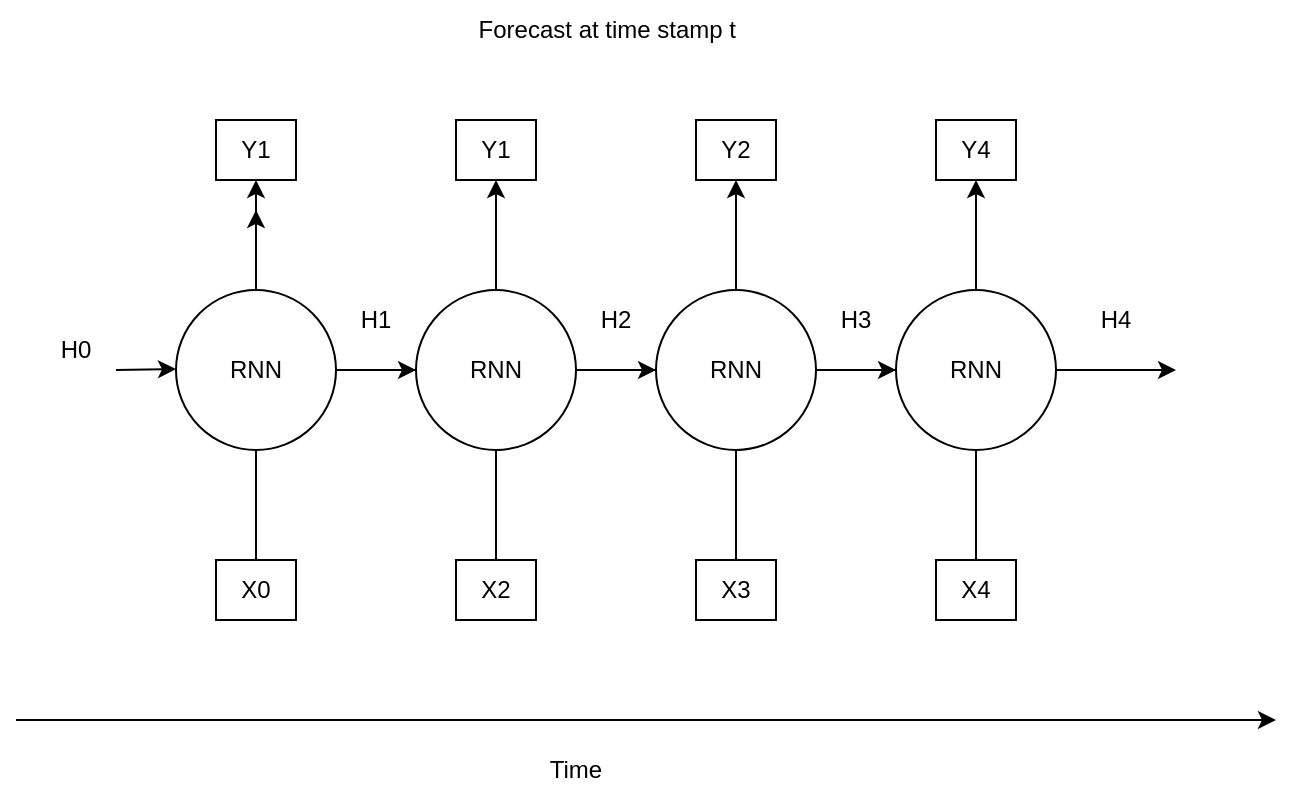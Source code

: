 <mxfile version="24.0.7" type="github">
  <diagram name="Page-1" id="CbihS8RWMfCkyPCEIJT7">
    <mxGraphModel dx="1434" dy="822" grid="1" gridSize="10" guides="1" tooltips="1" connect="1" arrows="1" fold="1" page="1" pageScale="1" pageWidth="827" pageHeight="1169" math="0" shadow="0">
      <root>
        <mxCell id="0" />
        <mxCell id="1" parent="0" />
        <mxCell id="soZgtZPzy2yuuwHxE616-3" value="" style="edgeStyle=orthogonalEdgeStyle;rounded=0;orthogonalLoop=1;jettySize=auto;html=1;" edge="1" parent="1" source="soZgtZPzy2yuuwHxE616-1" target="soZgtZPzy2yuuwHxE616-2">
          <mxGeometry relative="1" as="geometry" />
        </mxCell>
        <mxCell id="soZgtZPzy2yuuwHxE616-9" value="" style="edgeStyle=orthogonalEdgeStyle;rounded=0;orthogonalLoop=1;jettySize=auto;html=1;" edge="1" parent="1" source="soZgtZPzy2yuuwHxE616-1">
          <mxGeometry relative="1" as="geometry">
            <mxPoint x="240" y="225" as="targetPoint" />
          </mxGeometry>
        </mxCell>
        <mxCell id="soZgtZPzy2yuuwHxE616-11" value="" style="edgeStyle=orthogonalEdgeStyle;rounded=0;orthogonalLoop=1;jettySize=auto;html=1;" edge="1" parent="1" source="soZgtZPzy2yuuwHxE616-1" target="soZgtZPzy2yuuwHxE616-10">
          <mxGeometry relative="1" as="geometry" />
        </mxCell>
        <mxCell id="soZgtZPzy2yuuwHxE616-1" value="" style="rounded=0;whiteSpace=wrap;html=1;" vertex="1" parent="1">
          <mxGeometry x="220" y="290" width="40" height="30" as="geometry" />
        </mxCell>
        <mxCell id="soZgtZPzy2yuuwHxE616-5" value="" style="edgeStyle=orthogonalEdgeStyle;rounded=0;orthogonalLoop=1;jettySize=auto;html=1;" edge="1" parent="1" source="soZgtZPzy2yuuwHxE616-2" target="soZgtZPzy2yuuwHxE616-4">
          <mxGeometry relative="1" as="geometry" />
        </mxCell>
        <mxCell id="soZgtZPzy2yuuwHxE616-13" value="" style="edgeStyle=orthogonalEdgeStyle;rounded=0;orthogonalLoop=1;jettySize=auto;html=1;" edge="1" parent="1" source="soZgtZPzy2yuuwHxE616-2" target="soZgtZPzy2yuuwHxE616-12">
          <mxGeometry relative="1" as="geometry" />
        </mxCell>
        <mxCell id="soZgtZPzy2yuuwHxE616-2" value="" style="rounded=0;whiteSpace=wrap;html=1;" vertex="1" parent="1">
          <mxGeometry x="340" y="290" width="40" height="30" as="geometry" />
        </mxCell>
        <mxCell id="soZgtZPzy2yuuwHxE616-7" value="" style="edgeStyle=orthogonalEdgeStyle;rounded=0;orthogonalLoop=1;jettySize=auto;html=1;" edge="1" parent="1" source="soZgtZPzy2yuuwHxE616-4" target="soZgtZPzy2yuuwHxE616-6">
          <mxGeometry relative="1" as="geometry" />
        </mxCell>
        <mxCell id="soZgtZPzy2yuuwHxE616-15" value="" style="edgeStyle=orthogonalEdgeStyle;rounded=0;orthogonalLoop=1;jettySize=auto;html=1;" edge="1" parent="1" source="soZgtZPzy2yuuwHxE616-4" target="soZgtZPzy2yuuwHxE616-14">
          <mxGeometry relative="1" as="geometry" />
        </mxCell>
        <mxCell id="soZgtZPzy2yuuwHxE616-4" value="" style="rounded=0;whiteSpace=wrap;html=1;" vertex="1" parent="1">
          <mxGeometry x="460" y="290" width="40" height="30" as="geometry" />
        </mxCell>
        <mxCell id="soZgtZPzy2yuuwHxE616-17" value="" style="edgeStyle=orthogonalEdgeStyle;rounded=0;orthogonalLoop=1;jettySize=auto;html=1;" edge="1" parent="1" source="soZgtZPzy2yuuwHxE616-6" target="soZgtZPzy2yuuwHxE616-16">
          <mxGeometry relative="1" as="geometry" />
        </mxCell>
        <mxCell id="soZgtZPzy2yuuwHxE616-6" value="" style="rounded=0;whiteSpace=wrap;html=1;" vertex="1" parent="1">
          <mxGeometry x="580" y="290" width="40" height="30" as="geometry" />
        </mxCell>
        <mxCell id="soZgtZPzy2yuuwHxE616-10" value="Y1" style="rounded=0;whiteSpace=wrap;html=1;" vertex="1" parent="1">
          <mxGeometry x="220" y="180" width="40" height="30" as="geometry" />
        </mxCell>
        <mxCell id="soZgtZPzy2yuuwHxE616-12" value="Y1" style="rounded=0;whiteSpace=wrap;html=1;" vertex="1" parent="1">
          <mxGeometry x="340" y="180" width="40" height="30" as="geometry" />
        </mxCell>
        <mxCell id="soZgtZPzy2yuuwHxE616-14" value="Y2" style="rounded=0;whiteSpace=wrap;html=1;" vertex="1" parent="1">
          <mxGeometry x="460" y="180" width="40" height="30" as="geometry" />
        </mxCell>
        <mxCell id="soZgtZPzy2yuuwHxE616-16" value="Y4" style="rounded=0;whiteSpace=wrap;html=1;" vertex="1" parent="1">
          <mxGeometry x="580" y="180" width="40" height="30" as="geometry" />
        </mxCell>
        <mxCell id="soZgtZPzy2yuuwHxE616-27" style="edgeStyle=orthogonalEdgeStyle;rounded=0;orthogonalLoop=1;jettySize=auto;html=1;exitX=0.5;exitY=0;exitDx=0;exitDy=0;entryX=0.5;entryY=1;entryDx=0;entryDy=0;" edge="1" parent="1" source="soZgtZPzy2yuuwHxE616-18" target="soZgtZPzy2yuuwHxE616-1">
          <mxGeometry relative="1" as="geometry" />
        </mxCell>
        <mxCell id="soZgtZPzy2yuuwHxE616-18" value="X0" style="rounded=0;whiteSpace=wrap;html=1;glass=0;" vertex="1" parent="1">
          <mxGeometry x="220" y="400" width="40" height="30" as="geometry" />
        </mxCell>
        <mxCell id="soZgtZPzy2yuuwHxE616-28" style="edgeStyle=orthogonalEdgeStyle;rounded=0;orthogonalLoop=1;jettySize=auto;html=1;exitX=0.5;exitY=0;exitDx=0;exitDy=0;entryX=0.5;entryY=1;entryDx=0;entryDy=0;" edge="1" parent="1" source="soZgtZPzy2yuuwHxE616-20" target="soZgtZPzy2yuuwHxE616-2">
          <mxGeometry relative="1" as="geometry" />
        </mxCell>
        <mxCell id="soZgtZPzy2yuuwHxE616-20" value="X2" style="rounded=0;whiteSpace=wrap;html=1;" vertex="1" parent="1">
          <mxGeometry x="340" y="400" width="40" height="30" as="geometry" />
        </mxCell>
        <mxCell id="soZgtZPzy2yuuwHxE616-29" style="edgeStyle=orthogonalEdgeStyle;rounded=0;orthogonalLoop=1;jettySize=auto;html=1;exitX=0.5;exitY=0;exitDx=0;exitDy=0;entryX=0.5;entryY=1;entryDx=0;entryDy=0;" edge="1" parent="1" source="soZgtZPzy2yuuwHxE616-22" target="soZgtZPzy2yuuwHxE616-4">
          <mxGeometry relative="1" as="geometry" />
        </mxCell>
        <mxCell id="soZgtZPzy2yuuwHxE616-22" value="X3" style="rounded=0;whiteSpace=wrap;html=1;" vertex="1" parent="1">
          <mxGeometry x="460" y="400" width="40" height="30" as="geometry" />
        </mxCell>
        <mxCell id="soZgtZPzy2yuuwHxE616-30" style="edgeStyle=orthogonalEdgeStyle;rounded=0;orthogonalLoop=1;jettySize=auto;html=1;exitX=0.5;exitY=0;exitDx=0;exitDy=0;entryX=0.5;entryY=1;entryDx=0;entryDy=0;" edge="1" parent="1" source="soZgtZPzy2yuuwHxE616-24" target="soZgtZPzy2yuuwHxE616-6">
          <mxGeometry relative="1" as="geometry" />
        </mxCell>
        <mxCell id="soZgtZPzy2yuuwHxE616-24" value="X4" style="rounded=0;whiteSpace=wrap;html=1;" vertex="1" parent="1">
          <mxGeometry x="580" y="400" width="40" height="30" as="geometry" />
        </mxCell>
        <mxCell id="soZgtZPzy2yuuwHxE616-35" style="edgeStyle=orthogonalEdgeStyle;rounded=0;orthogonalLoop=1;jettySize=auto;html=1;exitX=1;exitY=0.5;exitDx=0;exitDy=0;" edge="1" parent="1" source="soZgtZPzy2yuuwHxE616-31">
          <mxGeometry relative="1" as="geometry">
            <mxPoint x="320" y="305" as="targetPoint" />
          </mxGeometry>
        </mxCell>
        <mxCell id="soZgtZPzy2yuuwHxE616-31" value="RNN" style="ellipse;whiteSpace=wrap;html=1;aspect=fixed;" vertex="1" parent="1">
          <mxGeometry x="200" y="265" width="80" height="80" as="geometry" />
        </mxCell>
        <mxCell id="soZgtZPzy2yuuwHxE616-36" style="edgeStyle=orthogonalEdgeStyle;rounded=0;orthogonalLoop=1;jettySize=auto;html=1;exitX=1;exitY=0.5;exitDx=0;exitDy=0;entryX=0;entryY=0.5;entryDx=0;entryDy=0;" edge="1" parent="1" source="soZgtZPzy2yuuwHxE616-32" target="soZgtZPzy2yuuwHxE616-33">
          <mxGeometry relative="1" as="geometry" />
        </mxCell>
        <mxCell id="soZgtZPzy2yuuwHxE616-32" value="RNN" style="ellipse;whiteSpace=wrap;html=1;aspect=fixed;" vertex="1" parent="1">
          <mxGeometry x="320" y="265" width="80" height="80" as="geometry" />
        </mxCell>
        <mxCell id="soZgtZPzy2yuuwHxE616-37" style="edgeStyle=orthogonalEdgeStyle;rounded=0;orthogonalLoop=1;jettySize=auto;html=1;exitX=1;exitY=0.5;exitDx=0;exitDy=0;" edge="1" parent="1" source="soZgtZPzy2yuuwHxE616-33">
          <mxGeometry relative="1" as="geometry">
            <mxPoint x="560" y="305" as="targetPoint" />
          </mxGeometry>
        </mxCell>
        <mxCell id="soZgtZPzy2yuuwHxE616-33" value="RNN" style="ellipse;whiteSpace=wrap;html=1;aspect=fixed;" vertex="1" parent="1">
          <mxGeometry x="440" y="265" width="80" height="80" as="geometry" />
        </mxCell>
        <mxCell id="soZgtZPzy2yuuwHxE616-34" value="RNN" style="ellipse;whiteSpace=wrap;html=1;aspect=fixed;" vertex="1" parent="1">
          <mxGeometry x="560" y="265" width="80" height="80" as="geometry" />
        </mxCell>
        <mxCell id="soZgtZPzy2yuuwHxE616-38" value="" style="endArrow=classic;html=1;rounded=0;exitX=1;exitY=0.5;exitDx=0;exitDy=0;" edge="1" parent="1" source="soZgtZPzy2yuuwHxE616-34">
          <mxGeometry width="50" height="50" relative="1" as="geometry">
            <mxPoint x="640" y="310" as="sourcePoint" />
            <mxPoint x="700" y="305" as="targetPoint" />
          </mxGeometry>
        </mxCell>
        <mxCell id="soZgtZPzy2yuuwHxE616-39" value="H1" style="text;html=1;align=center;verticalAlign=middle;whiteSpace=wrap;rounded=0;" vertex="1" parent="1">
          <mxGeometry x="270" y="265" width="60" height="30" as="geometry" />
        </mxCell>
        <mxCell id="soZgtZPzy2yuuwHxE616-40" value="H2" style="text;html=1;align=center;verticalAlign=middle;whiteSpace=wrap;rounded=0;" vertex="1" parent="1">
          <mxGeometry x="390" y="265" width="60" height="30" as="geometry" />
        </mxCell>
        <mxCell id="soZgtZPzy2yuuwHxE616-41" value="H3" style="text;html=1;align=center;verticalAlign=middle;whiteSpace=wrap;rounded=0;" vertex="1" parent="1">
          <mxGeometry x="510" y="265" width="60" height="30" as="geometry" />
        </mxCell>
        <mxCell id="soZgtZPzy2yuuwHxE616-42" value="H4" style="text;html=1;align=center;verticalAlign=middle;whiteSpace=wrap;rounded=0;" vertex="1" parent="1">
          <mxGeometry x="640" y="265" width="60" height="30" as="geometry" />
        </mxCell>
        <mxCell id="soZgtZPzy2yuuwHxE616-43" value="H0" style="text;html=1;align=center;verticalAlign=middle;whiteSpace=wrap;rounded=0;" vertex="1" parent="1">
          <mxGeometry x="120" y="280" width="60" height="30" as="geometry" />
        </mxCell>
        <mxCell id="soZgtZPzy2yuuwHxE616-44" value="" style="endArrow=classic;html=1;rounded=0;" edge="1" parent="1">
          <mxGeometry width="50" height="50" relative="1" as="geometry">
            <mxPoint x="170" y="305" as="sourcePoint" />
            <mxPoint x="200" y="304.5" as="targetPoint" />
          </mxGeometry>
        </mxCell>
        <mxCell id="soZgtZPzy2yuuwHxE616-46" value="" style="endArrow=classic;html=1;rounded=0;" edge="1" parent="1">
          <mxGeometry width="50" height="50" relative="1" as="geometry">
            <mxPoint x="120" y="480" as="sourcePoint" />
            <mxPoint x="750" y="480" as="targetPoint" />
          </mxGeometry>
        </mxCell>
        <mxCell id="soZgtZPzy2yuuwHxE616-47" value="Time" style="text;html=1;align=center;verticalAlign=middle;whiteSpace=wrap;rounded=0;" vertex="1" parent="1">
          <mxGeometry x="370" y="490" width="60" height="30" as="geometry" />
        </mxCell>
        <mxCell id="soZgtZPzy2yuuwHxE616-48" value="&amp;nbsp;Forecast at time stamp t" style="text;html=1;align=center;verticalAlign=middle;whiteSpace=wrap;rounded=0;" vertex="1" parent="1">
          <mxGeometry x="324" y="120" width="180" height="30" as="geometry" />
        </mxCell>
      </root>
    </mxGraphModel>
  </diagram>
</mxfile>
